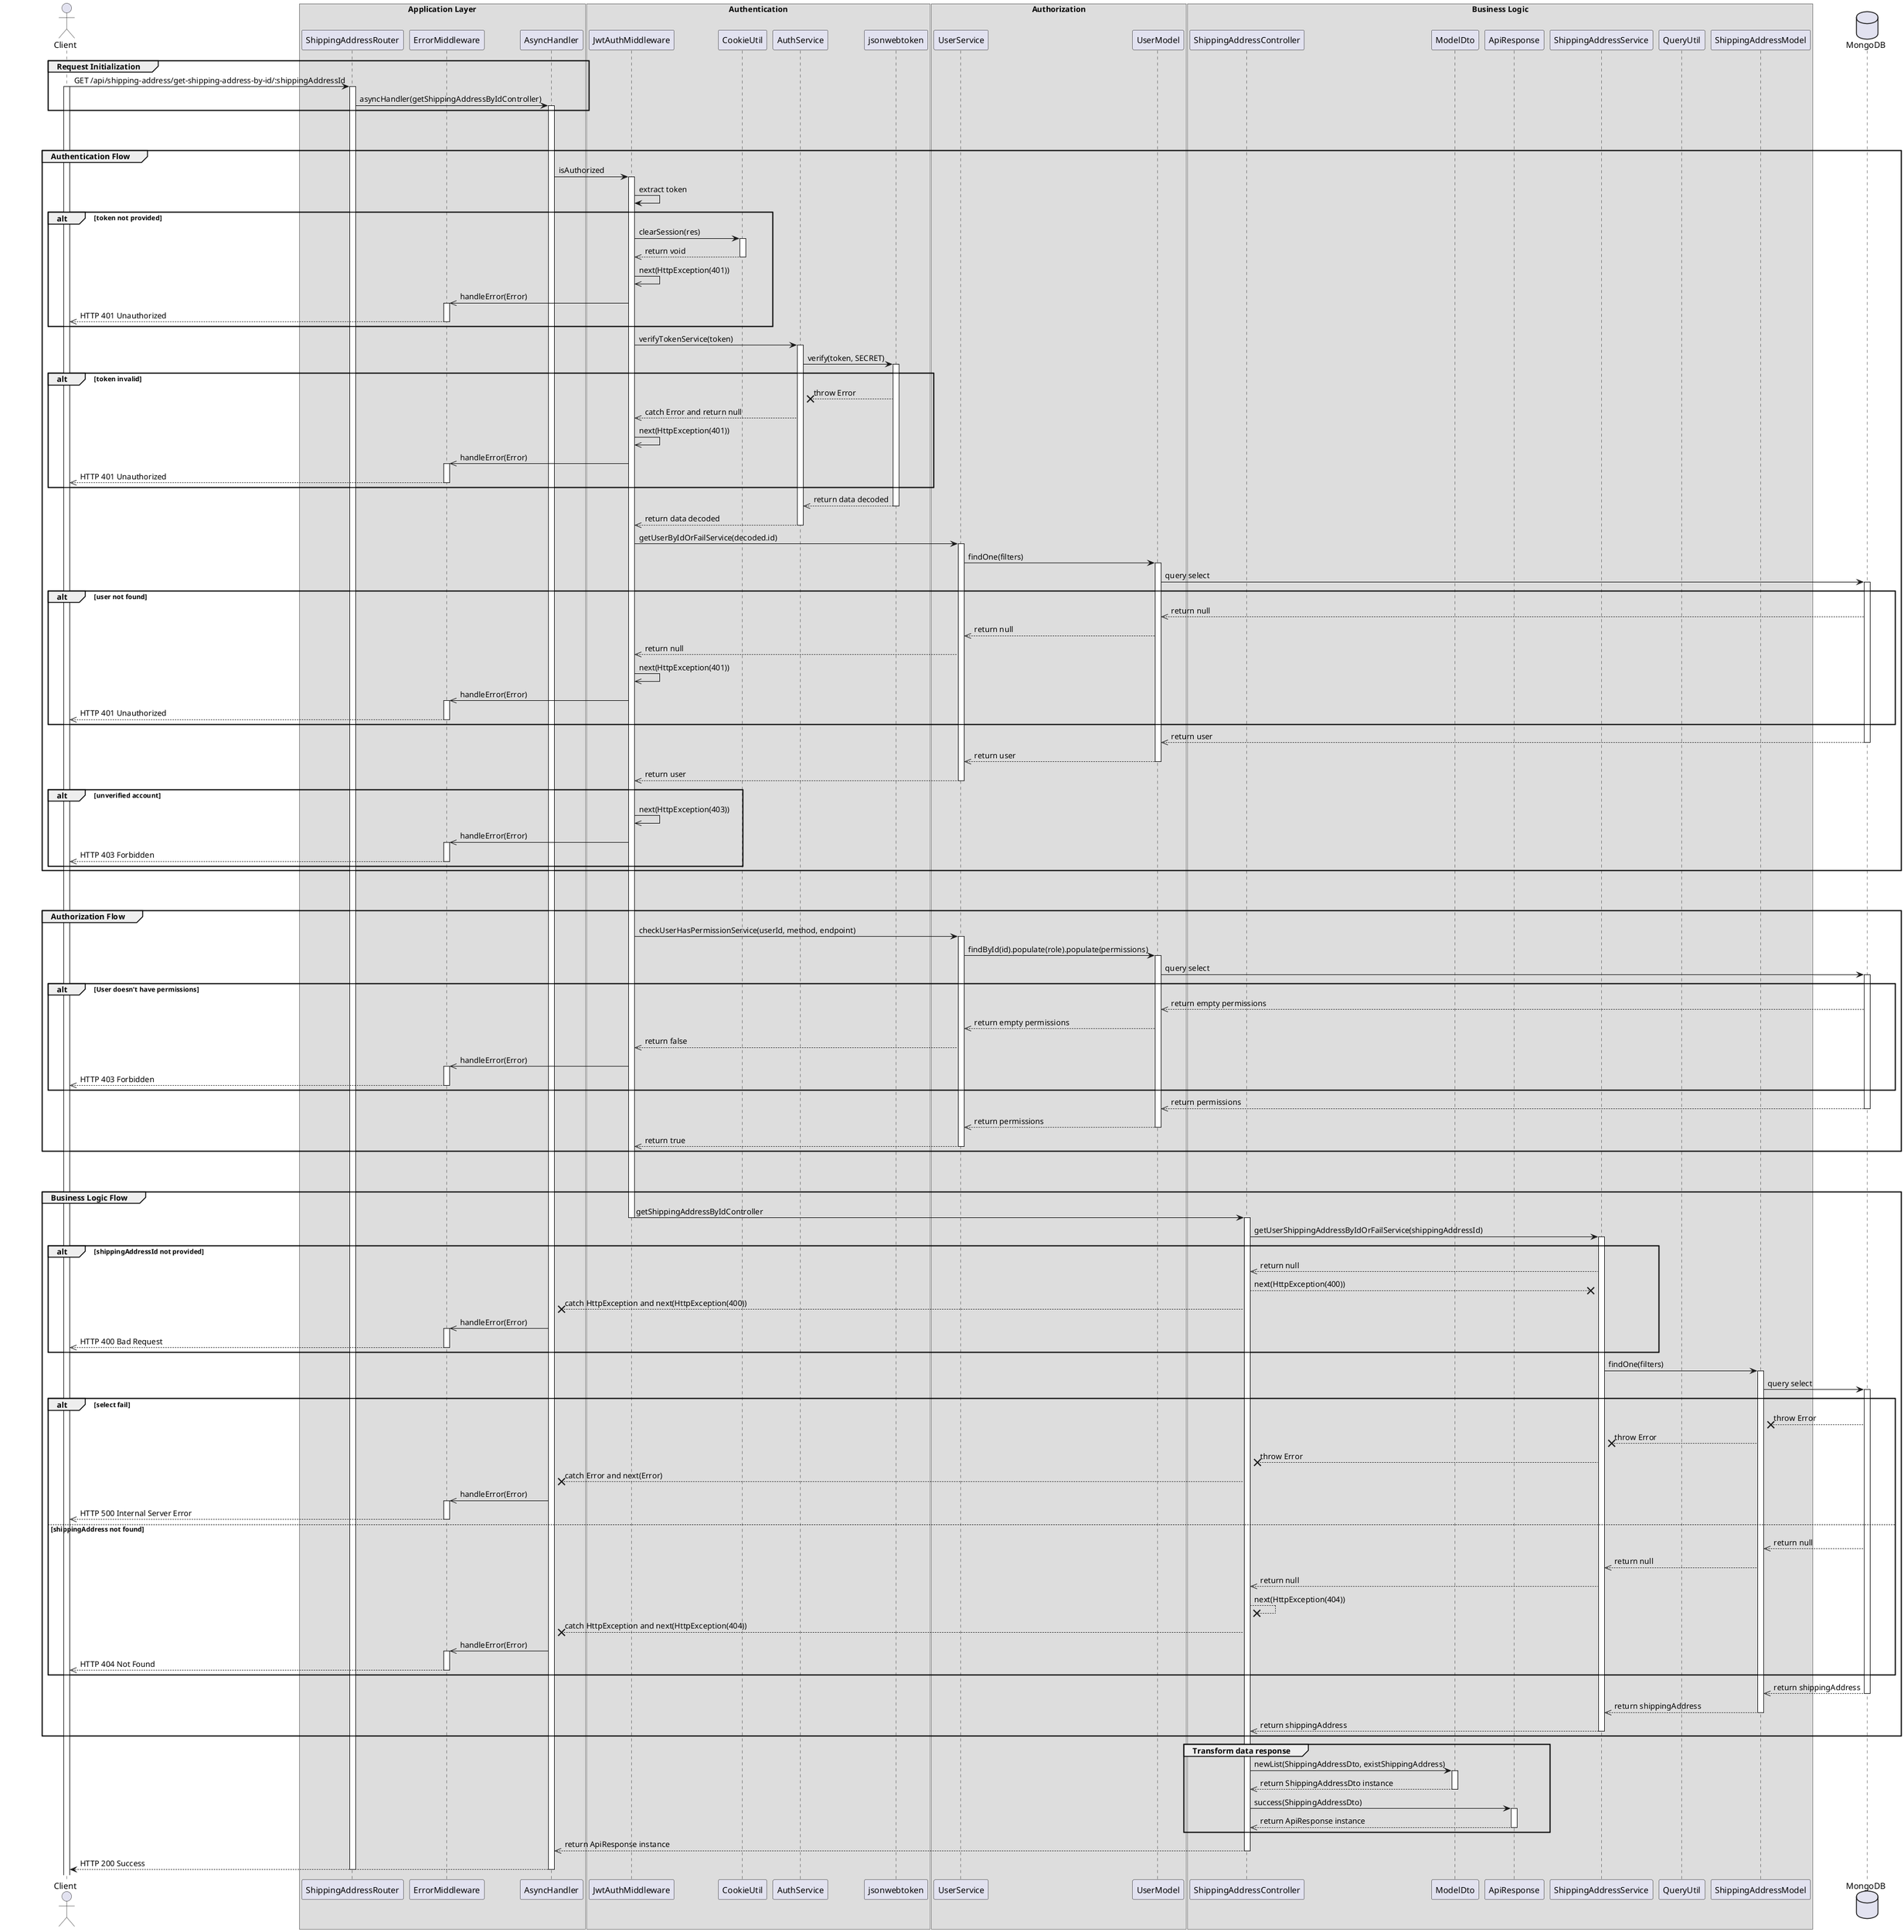 @startuml View Detail Shipping Address

actor Client

box "Application Layer"
participant ShippingAddressRouter 
participant ErrorMiddleware 
participant AsyncHandler 
end box

box "Authentication"
participant JwtAuthMiddleware 
participant CookieUtil
participant AuthService
participant jsonwebtoken
end box

box "Authorization"
participant UserService 
participant UserModel
end box

box "Business Logic"
participant ShippingAddressController
participant ModelDto
participant ApiResponse
participant ShippingAddressService
participant QueryUtil
participant ShippingAddressModel
end box

database MongoDB

' Step 1
group Request Initialization
    Client -> ShippingAddressRouter: GET /api/shipping-address/get-shipping-address-by-id/:shippingAddressId
    activate Client
    activate ShippingAddressRouter
    ShippingAddressRouter -> AsyncHandler: asyncHandler(getShippingAddressByIdController)
    activate AsyncHandler
end

break
break

' Step 2
group Authentication Flow
    AsyncHandler -> JwtAuthMiddleware: isAuthorized
    activate JwtAuthMiddleware

    JwtAuthMiddleware -> JwtAuthMiddleware: extract token
    alt token not provided
        JwtAuthMiddleware -> CookieUtil: clearSession(res)
        activate CookieUtil
        CookieUtil -->> JwtAuthMiddleware: return void
        deactivate CookieUtil
        JwtAuthMiddleware ->> JwtAuthMiddleware: next(HttpException(401))
        JwtAuthMiddleware ->> ErrorMiddleware: handleError(Error)
        activate ErrorMiddleware
        ErrorMiddleware -->> Client: HTTP 401 Unauthorized
        deactivate ErrorMiddleware
    end 

    JwtAuthMiddleware -> AuthService: verifyTokenService(token)
    activate AuthService
    AuthService -> jsonwebtoken: verify(token, SECRET)
    activate jsonwebtoken
    alt token invalid
        jsonwebtoken --x AuthService: throw Error
        AuthService -->> JwtAuthMiddleware: catch Error and return null
        JwtAuthMiddleware ->> JwtAuthMiddleware: next(HttpException(401))
        JwtAuthMiddleware ->> ErrorMiddleware: handleError(Error)
        activate ErrorMiddleware
        ErrorMiddleware -->> Client: HTTP 401 Unauthorized
        deactivate ErrorMiddleware
    end

    jsonwebtoken -->> AuthService: return data decoded
    deactivate jsonwebtoken
    AuthService -->> JwtAuthMiddleware: return data decoded
    deactivate AuthService
    JwtAuthMiddleware -> UserService: getUserByIdOrFailService(decoded.id)
    activate UserService
    UserService -> UserModel: findOne(filters)
    activate UserModel
    UserModel -> MongoDB: query select
    activate MongoDB

    alt user not found
        MongoDB -->> UserModel: return null
        UserModel -->> UserService: return null
        UserService -->> JwtAuthMiddleware: return null
        JwtAuthMiddleware ->> JwtAuthMiddleware: next(HttpException(401))
        JwtAuthMiddleware ->> ErrorMiddleware: handleError(Error)
        activate ErrorMiddleware
        ErrorMiddleware -->> Client: HTTP 401 Unauthorized
        deactivate ErrorMiddleware
    end

    MongoDB -->> UserModel: return user
    deactivate MongoDB
    UserModel -->> UserService: return user
    deactivate UserModel
    UserService -->> JwtAuthMiddleware: return user
    deactivate UserService

    alt unverified account
        JwtAuthMiddleware ->> JwtAuthMiddleware: next(HttpException(403))
        JwtAuthMiddleware ->> ErrorMiddleware: handleError(Error)
        activate ErrorMiddleware
        ErrorMiddleware -->> Client: HTTP 403 Forbidden
        deactivate ErrorMiddleware
    end
end

break
break

' Step 3
group Authorization Flow
    JwtAuthMiddleware -> UserService: checkUserHasPermissionService(userId, method, endpoint)
    activate UserService
    UserService -> UserModel: findById(id).populate(role).populate(permissions)
    activate UserModel
    UserModel -> MongoDB: query select
    activate MongoDB

    alt User doesn't have permissions 
        MongoDB -->> UserModel: return empty permissions
        UserModel -->> UserService: return empty permissions
        UserService -->> JwtAuthMiddleware: return false
        JwtAuthMiddleware ->> ErrorMiddleware: handleError(Error)
        activate ErrorMiddleware
        ErrorMiddleware -->> Client: HTTP 403 Forbidden
        deactivate ErrorMiddleware
    end

    MongoDB -->> UserModel: return permissions
    deactivate MongoDB
    UserModel -->> UserService: return permissions
    deactivate UserModel
    UserService -->> JwtAuthMiddleware: return true
    deactivate UserService
end

break
break


' Step 4
group Business Logic Flow
    JwtAuthMiddleware -> ShippingAddressController: getShippingAddressByIdController
    deactivate JwtAuthMiddleware
    activate ShippingAddressController
    ShippingAddressController -> ShippingAddressService: getUserShippingAddressByIdOrFailService(shippingAddressId)
    activate ShippingAddressService
    
    alt shippingAddressId not provided
        ShippingAddressService -->> ShippingAddressController: return null
        ShippingAddressController --x ShippingAddressService: next(HttpException(400))
        ShippingAddressController --x AsyncHandler: catch HttpException and next(HttpException(400))
        AsyncHandler ->> ErrorMiddleware: handleError(Error)
        activate ErrorMiddleware
        ErrorMiddleware -->> Client: HTTP 400 Bad Request
        deactivate ErrorMiddleware
    end
    
    ShippingAddressService -> ShippingAddressModel: findOne(filters)
    activate ShippingAddressModel
    ShippingAddressModel -> MongoDB: query select
    activate MongoDB

    alt select fail
        MongoDB --x ShippingAddressModel: throw Error
        ShippingAddressModel --x ShippingAddressService: throw Error
        ShippingAddressService --x ShippingAddressController: throw Error
        ShippingAddressController --x AsyncHandler: catch Error and next(Error)
        AsyncHandler ->> ErrorMiddleware: handleError(Error)
        activate ErrorMiddleware
        ErrorMiddleware -->> Client: HTTP 500 Internal Server Error
        deactivate ErrorMiddleware
    else shippingAddress not found
        MongoDB -->> ShippingAddressModel: return null
        ShippingAddressModel -->> ShippingAddressService: return null
        ShippingAddressService -->> ShippingAddressController: return null
        ShippingAddressController --x ShippingAddressController: next(HttpException(404))
        ShippingAddressController --x AsyncHandler: catch HttpException and next(HttpException(404))
        AsyncHandler ->> ErrorMiddleware: handleError(Error)
        activate ErrorMiddleware
        ErrorMiddleware -->> Client: HTTP 404 Not Found
        deactivate ErrorMiddleware
    end

    MongoDB -->> ShippingAddressModel: return shippingAddress
    deactivate MongoDB
    ShippingAddressModel -->> ShippingAddressService: return shippingAddress
    deactivate ShippingAddressModel
    ShippingAddressService -->> ShippingAddressController: return shippingAddress
    deactivate ShippingAddressService


end

group Transform data response
    ShippingAddressController -> ModelDto: newList(ShippingAddressDto, existShippingAddress)
    activate ModelDto
    ModelDto -->> ShippingAddressController: return ShippingAddressDto instance
    deactivate ModelDto

    ShippingAddressController -> ApiResponse: success(ShippingAddressDto)
    activate ApiResponse
    ApiResponse -->> ShippingAddressController: return ApiResponse instance
    deactivate ApiResponse 
end

ShippingAddressController -->> AsyncHandler: return ApiResponse instance
deactivate ShippingAddressController
AsyncHandler --> Client: HTTP 200 Success
deactivate AsyncHandler
deactivate ShippingAddressRouter

@enduml